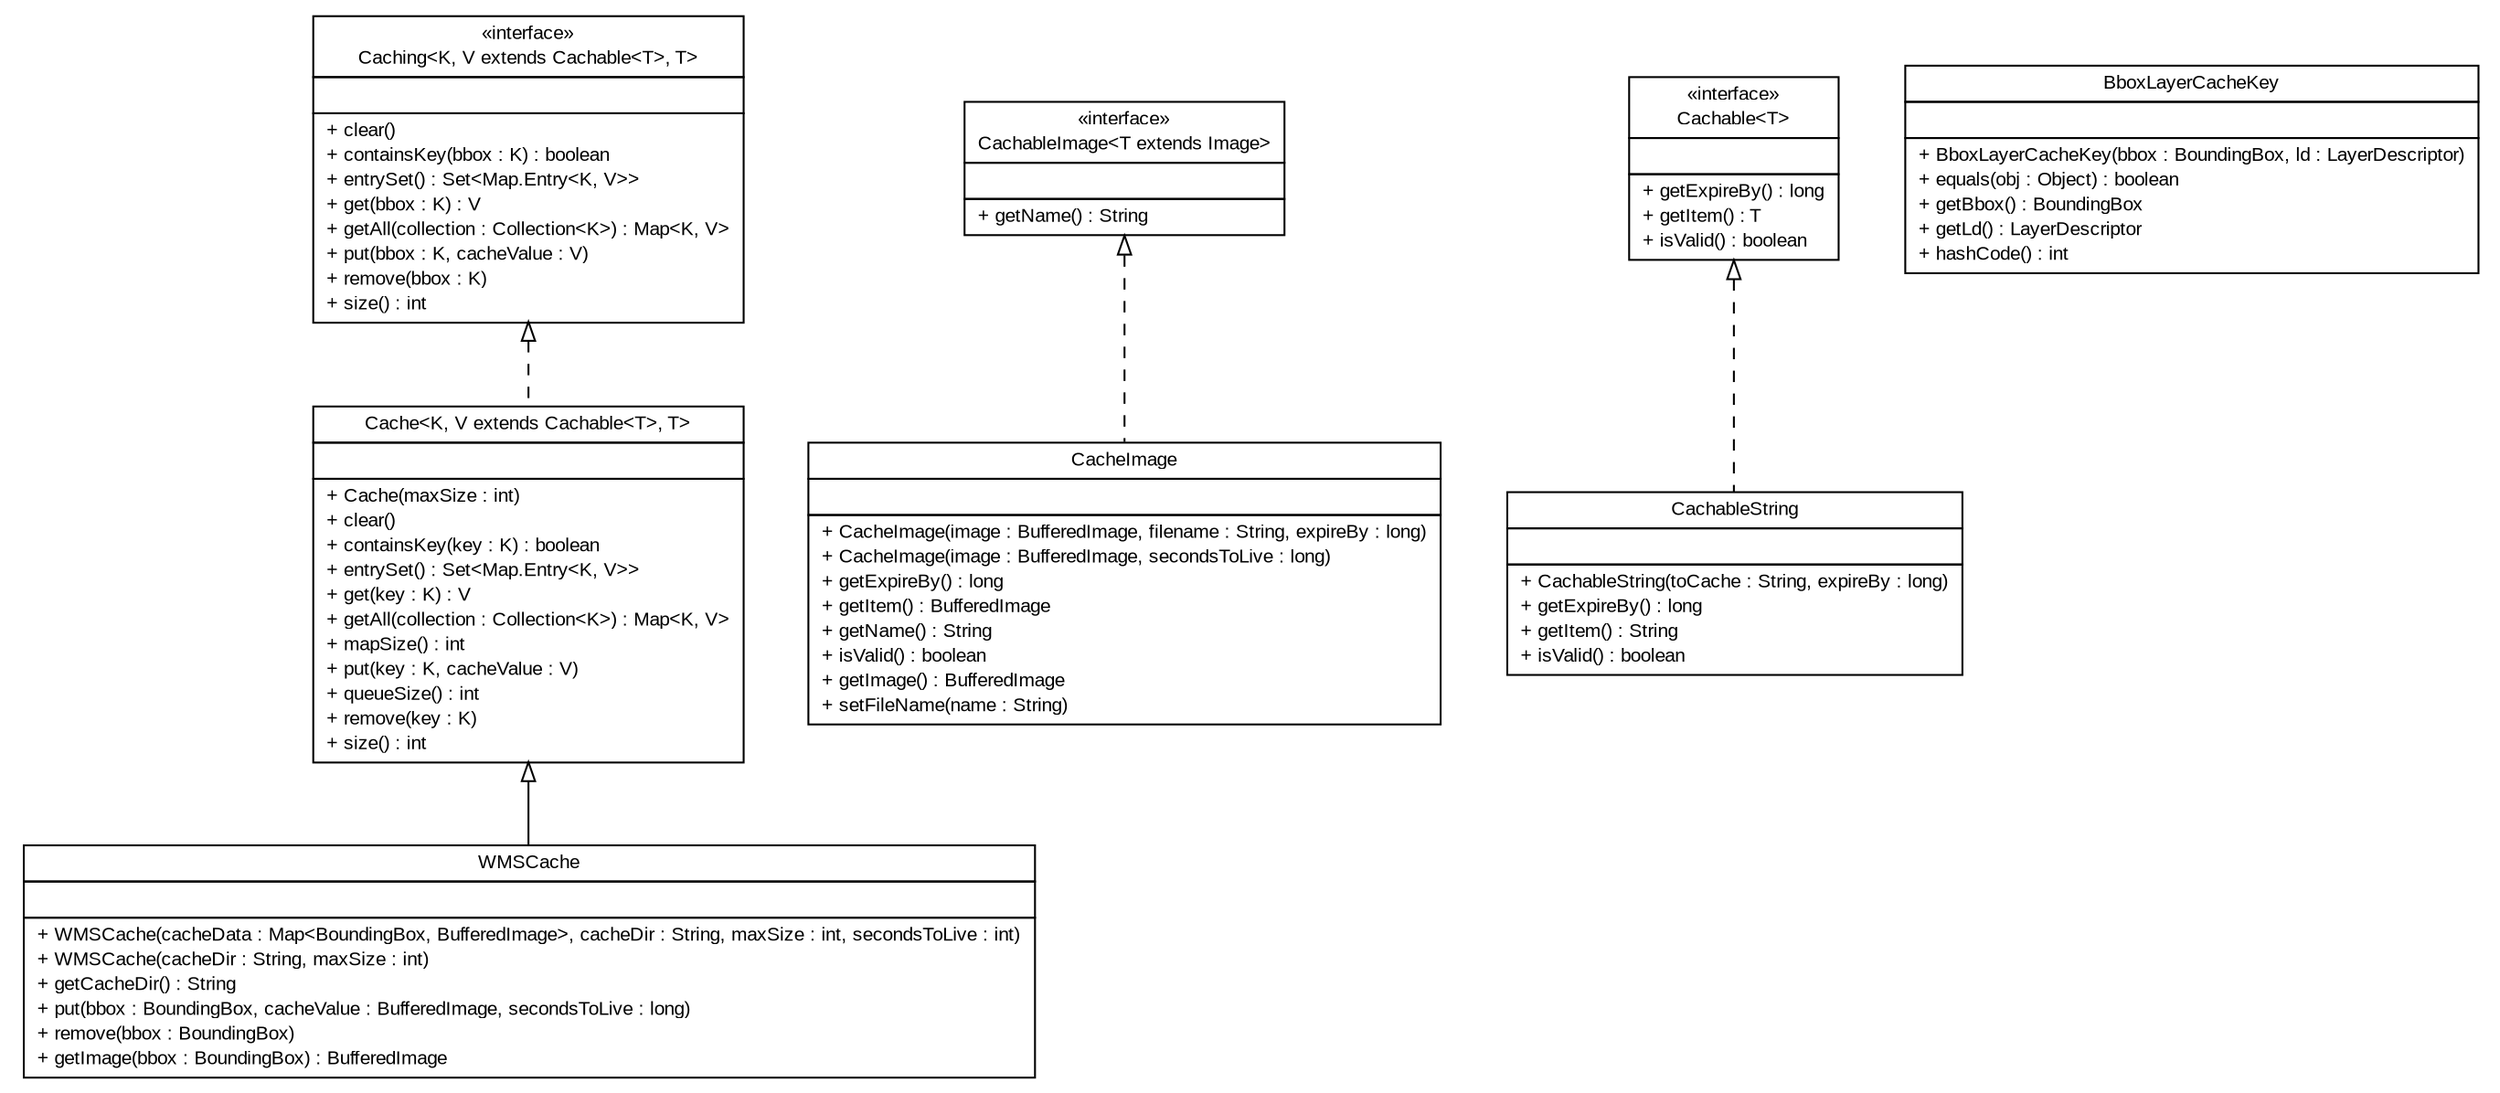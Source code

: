 #!/usr/local/bin/dot
#
# Class diagram 
# Generated by UMLGraph version R5_6 (http://www.umlgraph.org/)
#

digraph G {
	edge [fontname="arial",fontsize=10,labelfontname="arial",labelfontsize=10];
	node [fontname="arial",fontsize=10,shape=plaintext];
	nodesep=0.25;
	ranksep=0.5;
	// nl.mineleni.cbsviewer.servlet.wms.cache.WMSCache
	c171 [label=<<table title="nl.mineleni.cbsviewer.servlet.wms.cache.WMSCache" border="0" cellborder="1" cellspacing="0" cellpadding="2" port="p" href="./WMSCache.html">
		<tr><td><table border="0" cellspacing="0" cellpadding="1">
<tr><td align="center" balign="center"> WMSCache </td></tr>
		</table></td></tr>
		<tr><td><table border="0" cellspacing="0" cellpadding="1">
<tr><td align="left" balign="left">  </td></tr>
		</table></td></tr>
		<tr><td><table border="0" cellspacing="0" cellpadding="1">
<tr><td align="left" balign="left"> + WMSCache(cacheData : Map&lt;BoundingBox, BufferedImage&gt;, cacheDir : String, maxSize : int, secondsToLive : int) </td></tr>
<tr><td align="left" balign="left"> + WMSCache(cacheDir : String, maxSize : int) </td></tr>
<tr><td align="left" balign="left"> + getCacheDir() : String </td></tr>
<tr><td align="left" balign="left"> + put(bbox : BoundingBox, cacheValue : BufferedImage, secondsToLive : long) </td></tr>
<tr><td align="left" balign="left"> + remove(bbox : BoundingBox) </td></tr>
<tr><td align="left" balign="left"> + getImage(bbox : BoundingBox) : BufferedImage </td></tr>
		</table></td></tr>
		</table>>, URL="./WMSCache.html", fontname="arial", fontcolor="black", fontsize=10.0];
	// nl.mineleni.cbsviewer.servlet.wms.cache.CacheImage
	c172 [label=<<table title="nl.mineleni.cbsviewer.servlet.wms.cache.CacheImage" border="0" cellborder="1" cellspacing="0" cellpadding="2" port="p" href="./CacheImage.html">
		<tr><td><table border="0" cellspacing="0" cellpadding="1">
<tr><td align="center" balign="center"> CacheImage </td></tr>
		</table></td></tr>
		<tr><td><table border="0" cellspacing="0" cellpadding="1">
<tr><td align="left" balign="left">  </td></tr>
		</table></td></tr>
		<tr><td><table border="0" cellspacing="0" cellpadding="1">
<tr><td align="left" balign="left"> + CacheImage(image : BufferedImage, filename : String, expireBy : long) </td></tr>
<tr><td align="left" balign="left"> + CacheImage(image : BufferedImage, secondsToLive : long) </td></tr>
<tr><td align="left" balign="left"> + getExpireBy() : long </td></tr>
<tr><td align="left" balign="left"> + getItem() : BufferedImage </td></tr>
<tr><td align="left" balign="left"> + getName() : String </td></tr>
<tr><td align="left" balign="left"> + isValid() : boolean </td></tr>
<tr><td align="left" balign="left"> + getImage() : BufferedImage </td></tr>
<tr><td align="left" balign="left"> + setFileName(name : String) </td></tr>
		</table></td></tr>
		</table>>, URL="./CacheImage.html", fontname="arial", fontcolor="black", fontsize=10.0];
	// nl.mineleni.cbsviewer.servlet.wms.cache.Cache<K, V extends nl.mineleni.cbsviewer.servlet.wms.cache.Cachable<T>, T>
	c173 [label=<<table title="nl.mineleni.cbsviewer.servlet.wms.cache.Cache" border="0" cellborder="1" cellspacing="0" cellpadding="2" port="p" href="./Cache.html">
		<tr><td><table border="0" cellspacing="0" cellpadding="1">
<tr><td align="center" balign="center"> Cache&lt;K, V extends Cachable&lt;T&gt;, T&gt; </td></tr>
		</table></td></tr>
		<tr><td><table border="0" cellspacing="0" cellpadding="1">
<tr><td align="left" balign="left">  </td></tr>
		</table></td></tr>
		<tr><td><table border="0" cellspacing="0" cellpadding="1">
<tr><td align="left" balign="left"> + Cache(maxSize : int) </td></tr>
<tr><td align="left" balign="left"> + clear() </td></tr>
<tr><td align="left" balign="left"> + containsKey(key : K) : boolean </td></tr>
<tr><td align="left" balign="left"> + entrySet() : Set&lt;Map.Entry&lt;K, V&gt;&gt; </td></tr>
<tr><td align="left" balign="left"> + get(key : K) : V </td></tr>
<tr><td align="left" balign="left"> + getAll(collection : Collection&lt;K&gt;) : Map&lt;K, V&gt; </td></tr>
<tr><td align="left" balign="left"> + mapSize() : int </td></tr>
<tr><td align="left" balign="left"> + put(key : K, cacheValue : V) </td></tr>
<tr><td align="left" balign="left"> + queueSize() : int </td></tr>
<tr><td align="left" balign="left"> + remove(key : K) </td></tr>
<tr><td align="left" balign="left"> + size() : int </td></tr>
		</table></td></tr>
		</table>>, URL="./Cache.html", fontname="arial", fontcolor="black", fontsize=10.0];
	// nl.mineleni.cbsviewer.servlet.wms.cache.CachableString
	c174 [label=<<table title="nl.mineleni.cbsviewer.servlet.wms.cache.CachableString" border="0" cellborder="1" cellspacing="0" cellpadding="2" port="p" href="./CachableString.html">
		<tr><td><table border="0" cellspacing="0" cellpadding="1">
<tr><td align="center" balign="center"> CachableString </td></tr>
		</table></td></tr>
		<tr><td><table border="0" cellspacing="0" cellpadding="1">
<tr><td align="left" balign="left">  </td></tr>
		</table></td></tr>
		<tr><td><table border="0" cellspacing="0" cellpadding="1">
<tr><td align="left" balign="left"> + CachableString(toCache : String, expireBy : long) </td></tr>
<tr><td align="left" balign="left"> + getExpireBy() : long </td></tr>
<tr><td align="left" balign="left"> + getItem() : String </td></tr>
<tr><td align="left" balign="left"> + isValid() : boolean </td></tr>
		</table></td></tr>
		</table>>, URL="./CachableString.html", fontname="arial", fontcolor="black", fontsize=10.0];
	// nl.mineleni.cbsviewer.servlet.wms.cache.BboxLayerCacheKey
	c175 [label=<<table title="nl.mineleni.cbsviewer.servlet.wms.cache.BboxLayerCacheKey" border="0" cellborder="1" cellspacing="0" cellpadding="2" port="p" href="./BboxLayerCacheKey.html">
		<tr><td><table border="0" cellspacing="0" cellpadding="1">
<tr><td align="center" balign="center"> BboxLayerCacheKey </td></tr>
		</table></td></tr>
		<tr><td><table border="0" cellspacing="0" cellpadding="1">
<tr><td align="left" balign="left">  </td></tr>
		</table></td></tr>
		<tr><td><table border="0" cellspacing="0" cellpadding="1">
<tr><td align="left" balign="left"> + BboxLayerCacheKey(bbox : BoundingBox, ld : LayerDescriptor) </td></tr>
<tr><td align="left" balign="left"> + equals(obj : Object) : boolean </td></tr>
<tr><td align="left" balign="left"> + getBbox() : BoundingBox </td></tr>
<tr><td align="left" balign="left"> + getLd() : LayerDescriptor </td></tr>
<tr><td align="left" balign="left"> + hashCode() : int </td></tr>
		</table></td></tr>
		</table>>, URL="./BboxLayerCacheKey.html", fontname="arial", fontcolor="black", fontsize=10.0];
	//nl.mineleni.cbsviewer.servlet.wms.cache.WMSCache extends nl.mineleni.cbsviewer.servlet.wms.cache.Cache<org.opengis.geometry.BoundingBox, nl.mineleni.cbsviewer.servlet.wms.cache.CacheImage, java.awt.image.BufferedImage>
	c173:p -> c171:p [dir=back,arrowtail=empty];
	//nl.mineleni.cbsviewer.servlet.wms.cache.CacheImage implements nl.mineleni.cbsviewer.servlet.wms.cache.CachableImage<T extends java.awt.Image>
	c200:p -> c172:p [dir=back,arrowtail=empty,style=dashed];
	//nl.mineleni.cbsviewer.servlet.wms.cache.Cache<K, V extends nl.mineleni.cbsviewer.servlet.wms.cache.Cachable<T>, T> implements nl.mineleni.cbsviewer.servlet.wms.cache.Caching<K, V extends nl.mineleni.cbsviewer.servlet.wms.cache.Cachable<T>, T>
	c201:p -> c173:p [dir=back,arrowtail=empty,style=dashed];
	//nl.mineleni.cbsviewer.servlet.wms.cache.CachableString implements nl.mineleni.cbsviewer.servlet.wms.cache.Cachable<T>
	c202:p -> c174:p [dir=back,arrowtail=empty,style=dashed];
	// nl.mineleni.cbsviewer.servlet.wms.cache.Cachable<T>
	c202 [label=<<table title="nl.mineleni.cbsviewer.servlet.wms.cache.Cachable" border="0" cellborder="1" cellspacing="0" cellpadding="2" port="p">
		<tr><td><table border="0" cellspacing="0" cellpadding="1">
<tr><td align="center" balign="center"> &#171;interface&#187; </td></tr>
<tr><td align="center" balign="center"> Cachable&lt;T&gt; </td></tr>
		</table></td></tr>
		<tr><td><table border="0" cellspacing="0" cellpadding="1">
<tr><td align="left" balign="left">  </td></tr>
		</table></td></tr>
		<tr><td><table border="0" cellspacing="0" cellpadding="1">
<tr><td align="left" balign="left"> + getExpireBy() : long </td></tr>
<tr><td align="left" balign="left"> + getItem() : T </td></tr>
<tr><td align="left" balign="left"> + isValid() : boolean </td></tr>
		</table></td></tr>
		</table>>, URL="null", fontname="arial", fontcolor="black", fontsize=10.0];
	// nl.mineleni.cbsviewer.servlet.wms.cache.CachableImage<T extends java.awt.Image>
	c200 [label=<<table title="nl.mineleni.cbsviewer.servlet.wms.cache.CachableImage" border="0" cellborder="1" cellspacing="0" cellpadding="2" port="p">
		<tr><td><table border="0" cellspacing="0" cellpadding="1">
<tr><td align="center" balign="center"> &#171;interface&#187; </td></tr>
<tr><td align="center" balign="center"> CachableImage&lt;T extends Image&gt; </td></tr>
		</table></td></tr>
		<tr><td><table border="0" cellspacing="0" cellpadding="1">
<tr><td align="left" balign="left">  </td></tr>
		</table></td></tr>
		<tr><td><table border="0" cellspacing="0" cellpadding="1">
<tr><td align="left" balign="left"> + getName() : String </td></tr>
		</table></td></tr>
		</table>>, URL="null", fontname="arial", fontcolor="black", fontsize=10.0];
	// nl.mineleni.cbsviewer.servlet.wms.cache.Caching<K, V extends nl.mineleni.cbsviewer.servlet.wms.cache.Cachable<T>, T>
	c201 [label=<<table title="nl.mineleni.cbsviewer.servlet.wms.cache.Caching" border="0" cellborder="1" cellspacing="0" cellpadding="2" port="p">
		<tr><td><table border="0" cellspacing="0" cellpadding="1">
<tr><td align="center" balign="center"> &#171;interface&#187; </td></tr>
<tr><td align="center" balign="center"> Caching&lt;K, V extends Cachable&lt;T&gt;, T&gt; </td></tr>
		</table></td></tr>
		<tr><td><table border="0" cellspacing="0" cellpadding="1">
<tr><td align="left" balign="left">  </td></tr>
		</table></td></tr>
		<tr><td><table border="0" cellspacing="0" cellpadding="1">
<tr><td align="left" balign="left"> + clear() </td></tr>
<tr><td align="left" balign="left"> + containsKey(bbox : K) : boolean </td></tr>
<tr><td align="left" balign="left"> + entrySet() : Set&lt;Map.Entry&lt;K, V&gt;&gt; </td></tr>
<tr><td align="left" balign="left"> + get(bbox : K) : V </td></tr>
<tr><td align="left" balign="left"> + getAll(collection : Collection&lt;K&gt;) : Map&lt;K, V&gt; </td></tr>
<tr><td align="left" balign="left"> + put(bbox : K, cacheValue : V) </td></tr>
<tr><td align="left" balign="left"> + remove(bbox : K) </td></tr>
<tr><td align="left" balign="left"> + size() : int </td></tr>
		</table></td></tr>
		</table>>, URL="null", fontname="arial", fontcolor="black", fontsize=10.0];
}


